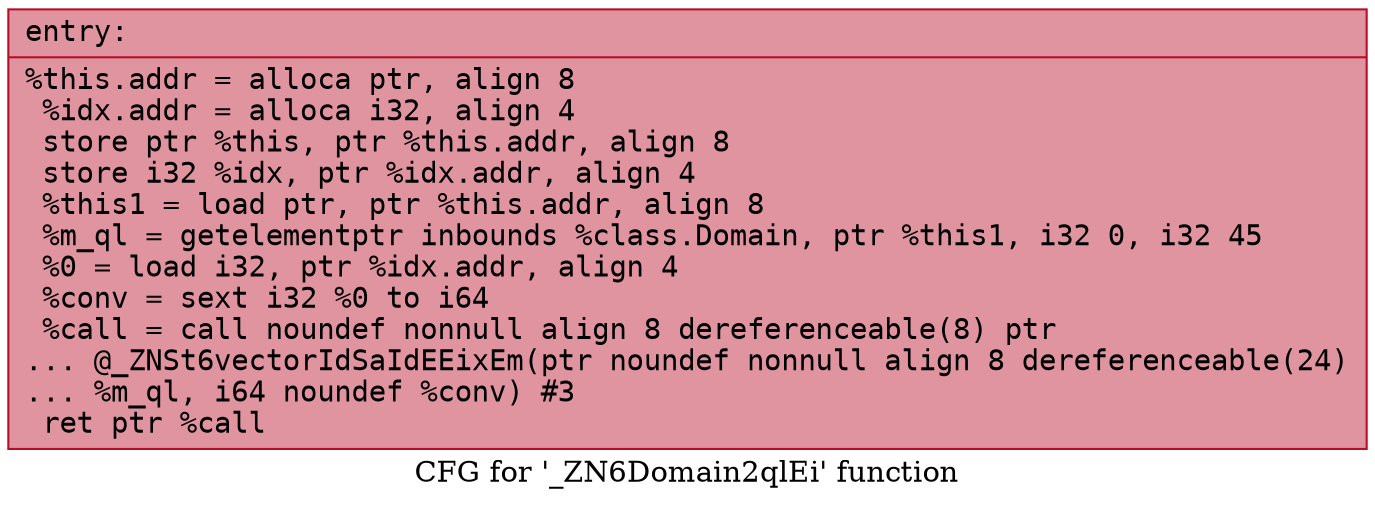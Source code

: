 digraph "CFG for '_ZN6Domain2qlEi' function" {
	label="CFG for '_ZN6Domain2qlEi' function";

	Node0x561418ca5260 [shape=record,color="#b70d28ff", style=filled, fillcolor="#b70d2870" fontname="Courier",label="{entry:\l|  %this.addr = alloca ptr, align 8\l  %idx.addr = alloca i32, align 4\l  store ptr %this, ptr %this.addr, align 8\l  store i32 %idx, ptr %idx.addr, align 4\l  %this1 = load ptr, ptr %this.addr, align 8\l  %m_ql = getelementptr inbounds %class.Domain, ptr %this1, i32 0, i32 45\l  %0 = load i32, ptr %idx.addr, align 4\l  %conv = sext i32 %0 to i64\l  %call = call noundef nonnull align 8 dereferenceable(8) ptr\l... @_ZNSt6vectorIdSaIdEEixEm(ptr noundef nonnull align 8 dereferenceable(24)\l... %m_ql, i64 noundef %conv) #3\l  ret ptr %call\l}"];
}

